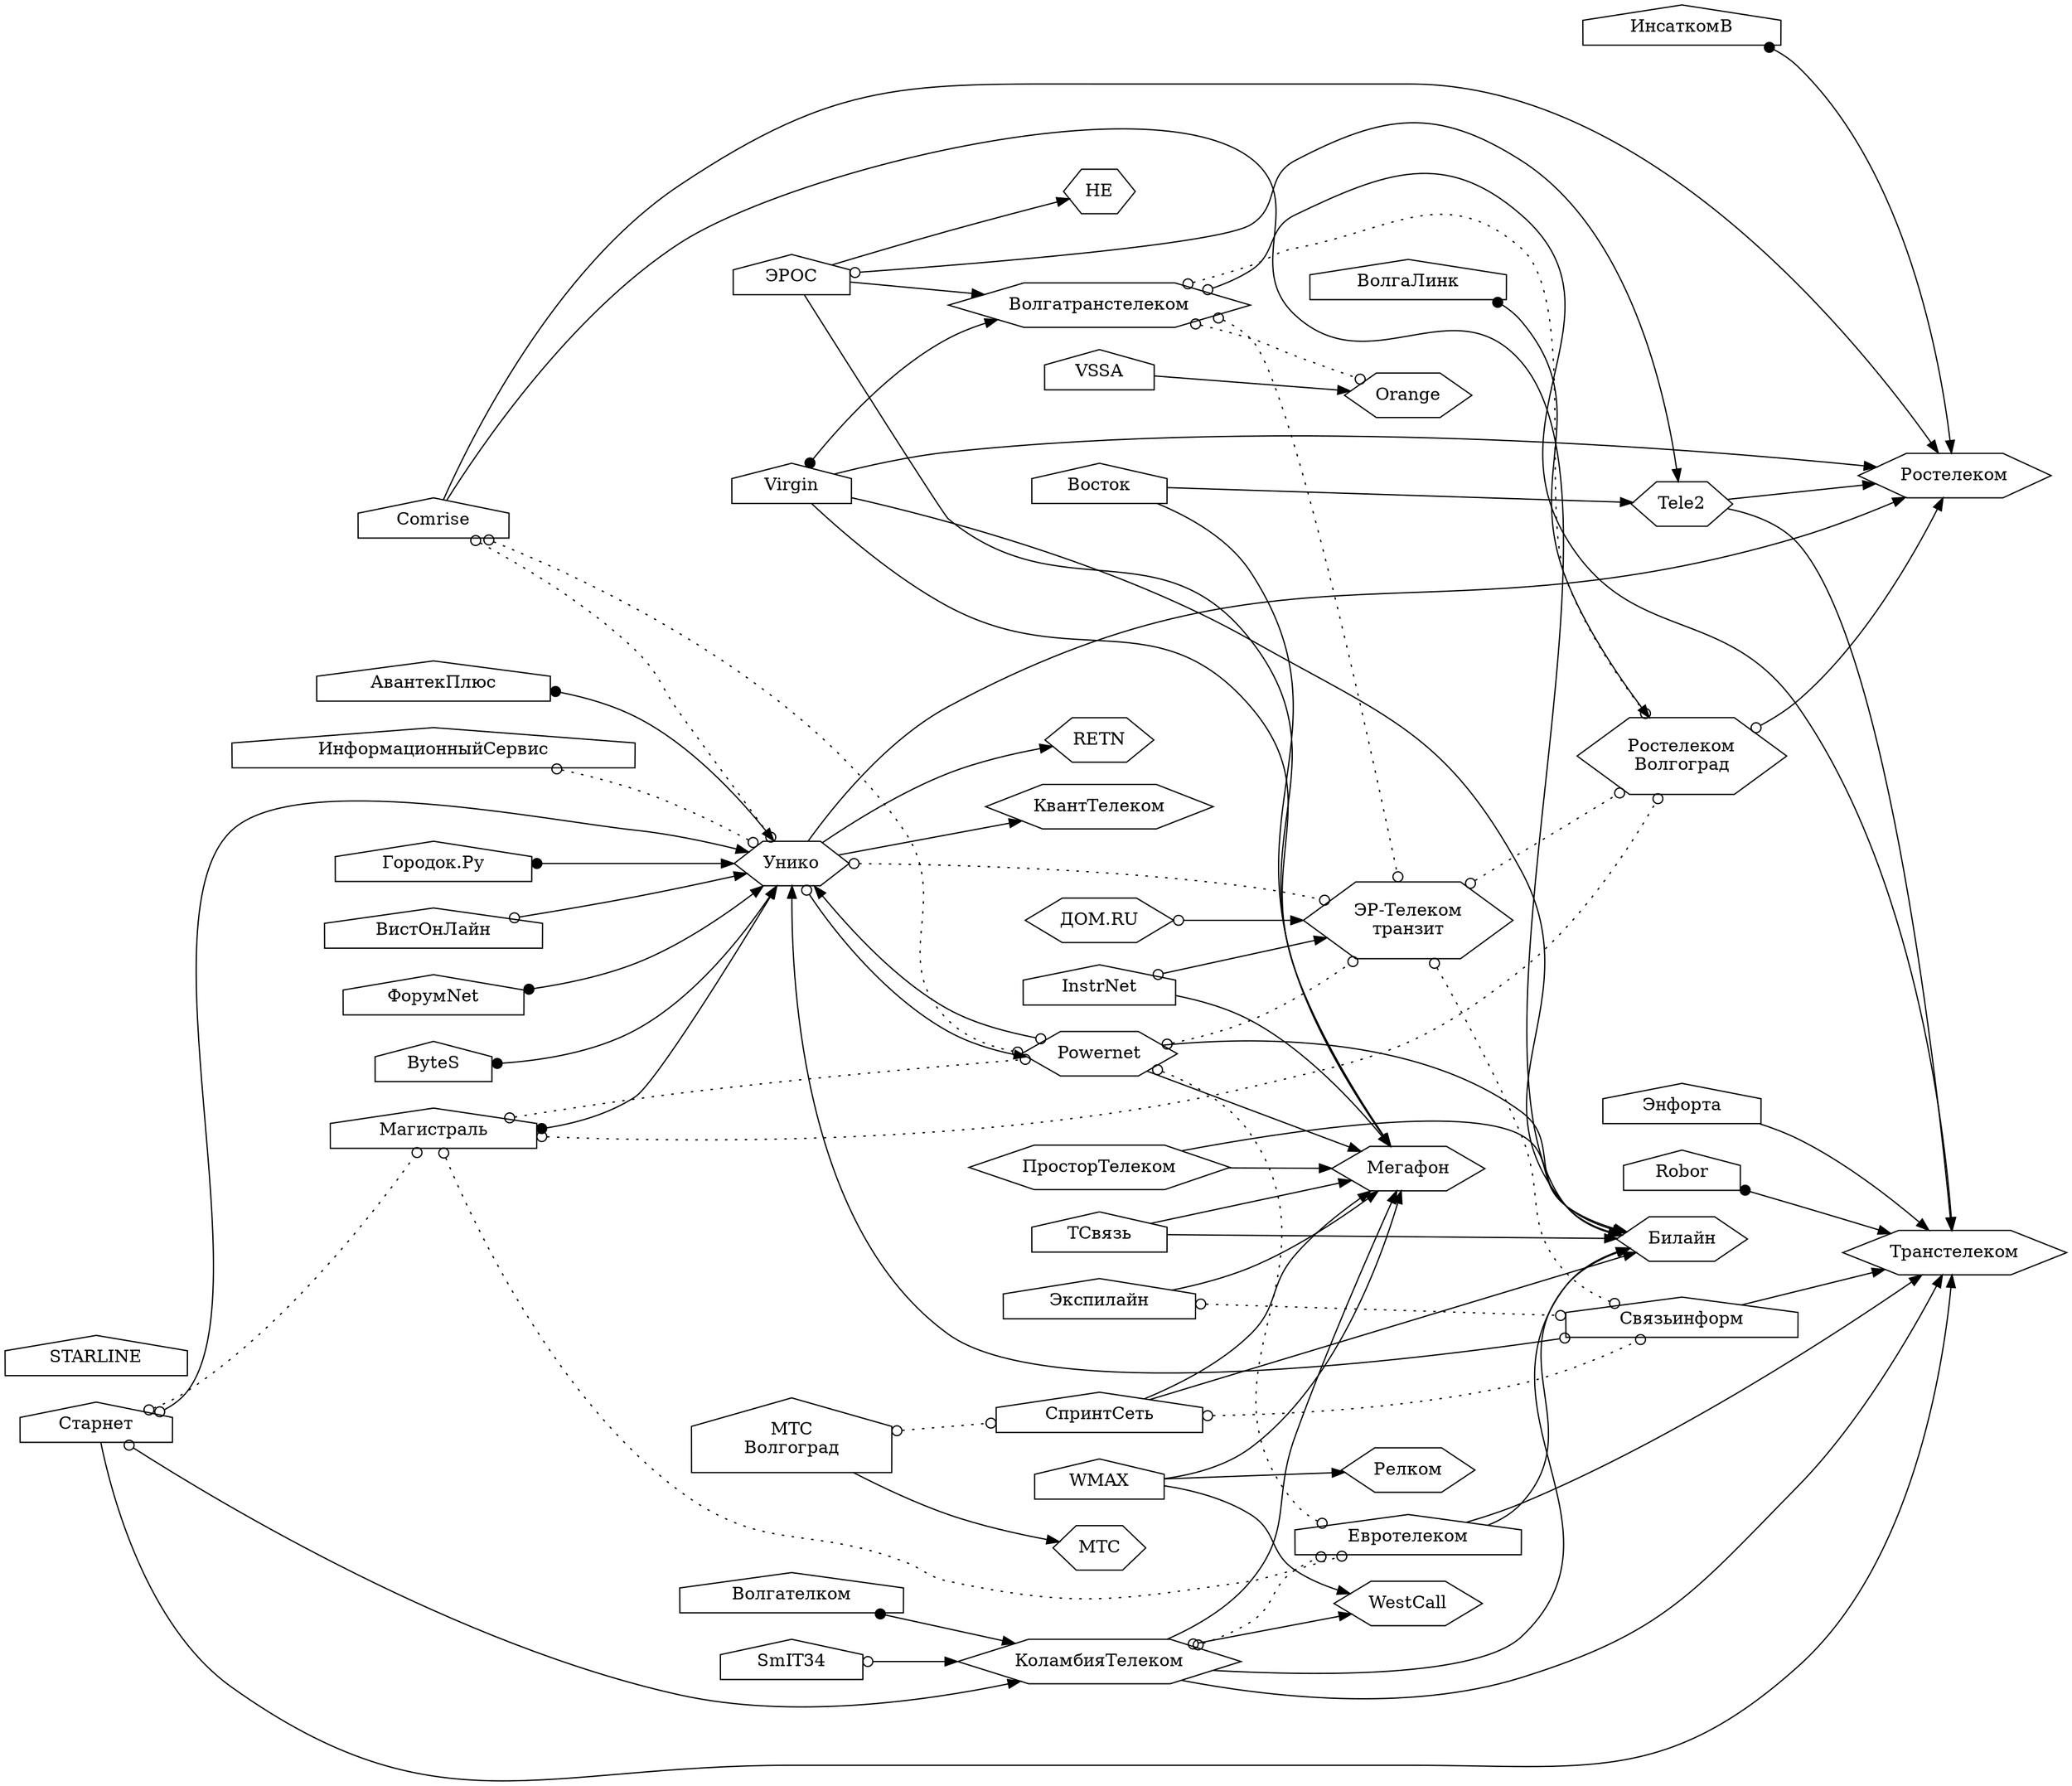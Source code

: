 digraph ispgraph {

rankdir = LR;
node [shape=house;];

Унико, ДомРу, ЭрТелеком, Транстелеком, Волгатранстелеком, Релком [shape=hexagon;];
Мегафон, Вымпелком, КоламбияТелеком, Ростелеком, HE, КвантТелеком [shape=hexagon;];
Tele2, МТС, ЮТК, Orange, ПросторТелеком, WestCall, Powernet, RETN [shape=hexagon;];

ДомРу [label="ДОМ.RU"];
ЭрТелеком [label="ЭР-Телеком\nтранзит"];
МКС [label="МТС\nВолгоград"];
ЮТК [label="Ростелеком\nВолгоград"];
Вымпелком [label="Билайн"];
ГородокТочкаРу [label="Городок.Ру"];

subgraph backbone {/*Собственная опорная сеть*/
Транстелеком;
Мегафон;
Вымпелком;
Ростелеком;
HE;
МТС;
Orange;
ЭрТелеком;
WestCall;
};

subgraph Ростелеком {/*Провайдеры члены Ростелеком*/
Ростелеком;
ЮТК;
};

subgraph ЭрТелекомХолдинг {/*ЭР-Телеком*/
ДомРу;
ЭрТелеком;
};

subgraph WestCall {/*Провайдеры члены WestCall*/
WestCall;
КоламбияТелеком;
};

{/*Отсутствует информация о подключении*/
STARLINE;
};


{/*Магистральные связи*/

Связьинформ -> Транстелеком;

Tele2 -> Ростелеком;
Tele2 -> Транстелеком;

СпринтСеть -> Вымпелком;
СпринтСеть -> Мегафон;

Старнет -> Транстелеком;

Экспилайн -> Мегафон;

ЭРОС -> Волгатранстелеком;
ЭРОС -> HE;
ЭРОС -> Мегафон;

Comrise -> Ростелеком;
Comrise -> Вымпелком;

МКС -> МТС;

Powernet -> Мегафон;
Powernet -> Вымпелком;

VSSA -> Orange;

Евротелеком -> Транстелеком;
Евротелеком -> Вымпелком;

КоламбияТелеком -> Транстелеком;
КоламбияТелеком -> Вымпелком;
КоламбияТелеком -> Мегафон;

Virgin -> Вымпелком;
Virgin -> Мегафон;
Virgin -> Ростелеком;

Унико -> Ростелеком;
Унико -> RETN;
Унико -> КвантТелеком;

Энфорта -> Транстелеком;

ПросторТелеком -> Вымпелком;
ПросторТелеком -> Мегафон;

WMAX -> Мегафон;
WMAX -> WestCall;
WMAX -> Релком;

InstrNet -> Мегафон;

ТСвязь -> Мегафон;
ТСвязь -> Вымпелком;

Восток -> Мегафон;
Восток -> Tele2;

{/*Пиринг с магистральным оператором*/
edge [dir=both; arrowtail=odot;];

Связьинформ -> Унико;

Старнет -> КоламбияТелеком;
Старнет -> Унико;

ЭРОС -> Tele2;

Powernet -> Унико;
Унико -> Powernet;

ЮТК -> Ростелеком;

Волгатранстелеком -> Транстелеком;

ВистОнЛайн -> Унико;

ДомРу -> ЭрТелеком;

InstrNet -> ЭрТелеком;

КоламбияТелеком -> WestCall;

SmIT34 -> КоламбияТелеком;

};

{/*Маршрутизация на оборудовании магистрального оператора*/
edge [dir=both; arrowtail=dot;];

ВолгаЛинк -> ЮТК;
Волгателком -> КоламбияТелеком;
ИнсаткомВ -> Ростелеком;
Магистраль -> Унико;
ГородокТочкаРу -> Унико;
ФорумNet -> Унико;
ByteS -> Унико;
АвантекПлюс -> Унико;
Robor -> Транстелеком;
Virgin -> Волгатранстелеком;
};

};

{/*Пиринг*/

edge [dir=both; arrowhead=odot; arrowtail=odot; style=dotted;];

СпринтСеть -> Связьинформ;
МКС -> СпринтСеть;

Старнет -> Магистраль;

Экспилайн -> Связьинформ;

Comrise -> Унико;
Comrise -> Powernet;

Powernet -> ЭрТелеком;
Powernet -> Евротелеком;

КоламбияТелеком -> Евротелеком;

Магистраль -> Powernet;
Магистраль -> ЮТК;
Магистраль -> Евротелеком;

Унико -> ЭрТелеком;

ИнформационныйСервис -> Унико;

Волгатранстелеком -> ЮТК;
Волгатранстелеком -> ЭрТелеком;
Волгатранстелеком -> Orange;

ЭрТелеком -> ЮТК;
ЭрТелеком -> Связьинформ;

};

}